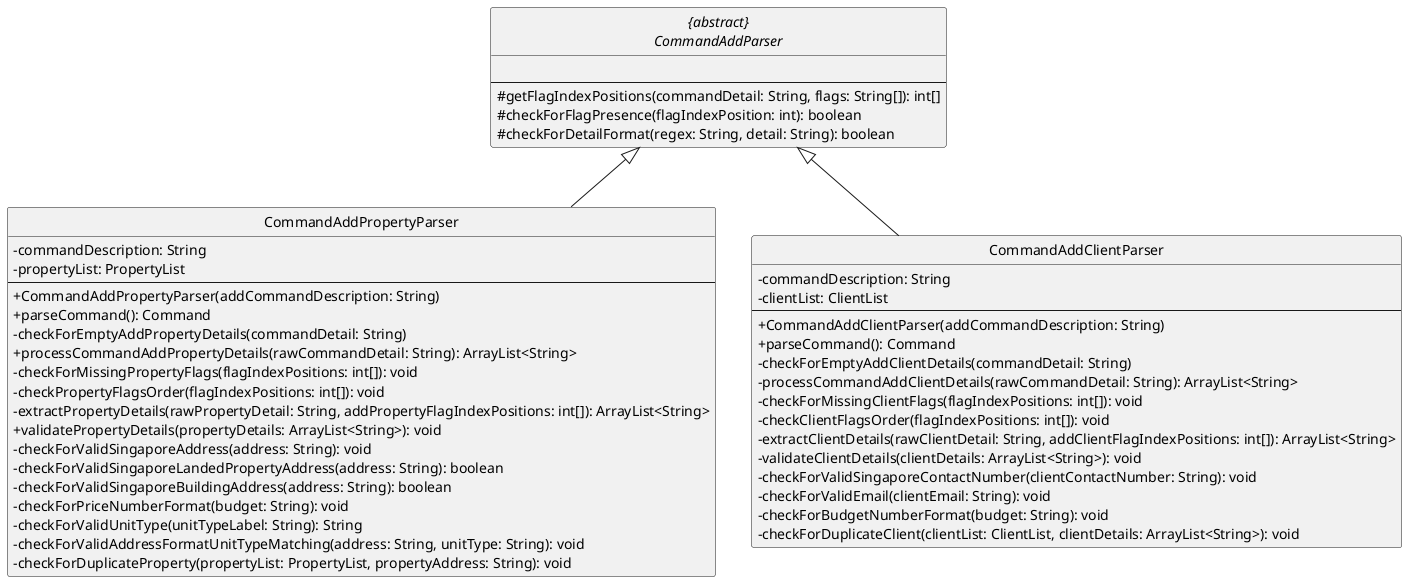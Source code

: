 @startuml


hide circle
abstract class "{abstract}\nCommandAddParser" as CommandAddParser
class CommandAddPropertyParser
class CommandAddClientParser

CommandAddParser <|-- CommandAddPropertyParser
CommandAddParser <|-- CommandAddClientParser

skinparam classAttributeIconSize 0
abstract class CommandAddParser {

--
# getFlagIndexPositions(commandDetail: String, flags: String[]): int[]
# checkForFlagPresence(flagIndexPosition: int): boolean
# checkForDetailFormat(regex: String, detail: String): boolean
}

skinparam classAttributeIconSize 0
class CommandAddPropertyParser {
- commandDescription: String
- propertyList: PropertyList
--
+ CommandAddPropertyParser(addCommandDescription: String)
+ parseCommand(): Command
- checkForEmptyAddPropertyDetails(commandDetail: String)
+ processCommandAddPropertyDetails(rawCommandDetail: String): ArrayList<String>
- checkForMissingPropertyFlags(flagIndexPositions: int[]): void
- checkPropertyFlagsOrder(flagIndexPositions: int[]): void
- extractPropertyDetails(rawPropertyDetail: String, addPropertyFlagIndexPositions: int[]): ArrayList<String>
+ validatePropertyDetails(propertyDetails: ArrayList<String>): void
- checkForValidSingaporeAddress(address: String): void
- checkForValidSingaporeLandedPropertyAddress(address: String): boolean
- checkForValidSingaporeBuildingAddress(address: String): boolean
- checkForPriceNumberFormat(budget: String): void
- checkForValidUnitType(unitTypeLabel: String): String
- checkForValidAddressFormatUnitTypeMatching(address: String, unitType: String): void
- checkForDuplicateProperty(propertyList: PropertyList, propertyAddress: String): void
}

skinparam classAttributeIconSize 0
class CommandAddClientParser {
- commandDescription: String
- clientList: ClientList
--
+ CommandAddClientParser(addCommandDescription: String)
+ parseCommand(): Command
- checkForEmptyAddClientDetails(commandDetail: String)
- processCommandAddClientDetails(rawCommandDetail: String): ArrayList<String>
- checkForMissingClientFlags(flagIndexPositions: int[]): void
- checkClientFlagsOrder(flagIndexPositions: int[]): void
- extractClientDetails(rawClientDetail: String, addClientFlagIndexPositions: int[]): ArrayList<String>
- validateClientDetails(clientDetails: ArrayList<String>): void
- checkForValidSingaporeContactNumber(clientContactNumber: String): void
- checkForValidEmail(clientEmail: String): void
- checkForBudgetNumberFormat(budget: String): void
- checkForDuplicateClient(clientList: ClientList, clientDetails: ArrayList<String>): void
}


@enduml